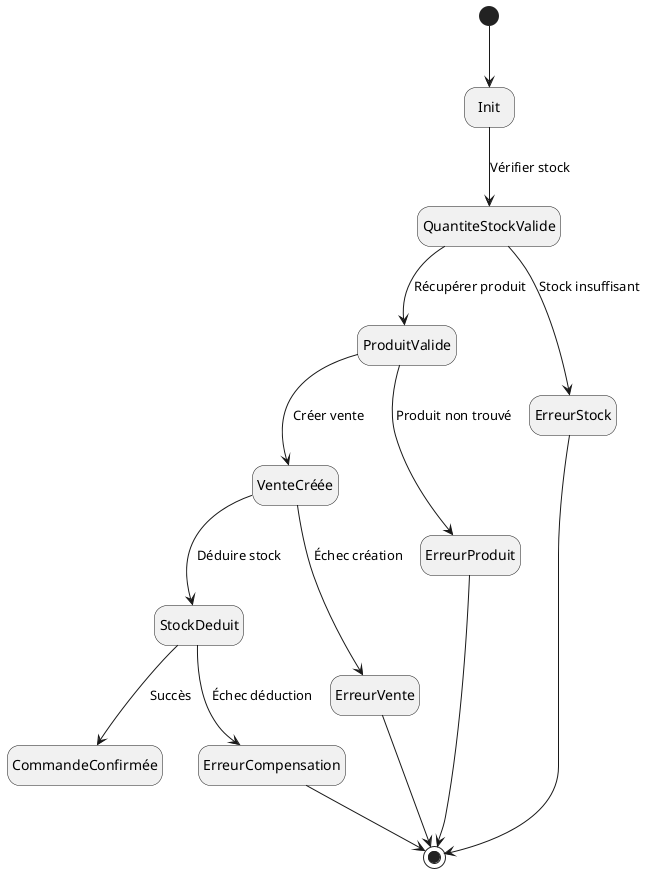 @startuml
hide empty description
[*] --> Init
Init --> QuantiteStockValide : Vérifier stock
QuantiteStockValide --> ProduitValide : Récupérer produit
ProduitValide --> VenteCréée : Créer vente
VenteCréée --> StockDeduit : Déduire stock
StockDeduit --> CommandeConfirmée : Succès

QuantiteStockValide --> ErreurStock : Stock insuffisant
ProduitValide --> ErreurProduit : Produit non trouvé
VenteCréée --> ErreurVente : Échec création
StockDeduit --> ErreurCompensation : Échec déduction

ErreurStock --> [*]
ErreurProduit --> [*]
ErreurVente --> [*]
ErreurCompensation --> [*]
@enduml